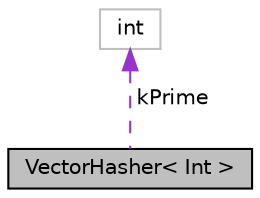 digraph "VectorHasher&lt; Int &gt;"
{
  edge [fontname="Helvetica",fontsize="10",labelfontname="Helvetica",labelfontsize="10"];
  node [fontname="Helvetica",fontsize="10",shape=record];
  Node1 [label="VectorHasher\< Int \>",height=0.2,width=0.4,color="black", fillcolor="grey75", style="filled", fontcolor="black"];
  Node2 -> Node1 [dir="back",color="darkorchid3",fontsize="10",style="dashed",label=" kPrime" ,fontname="Helvetica"];
  Node2 [label="int",height=0.2,width=0.4,color="grey75", fillcolor="white", style="filled"];
}
